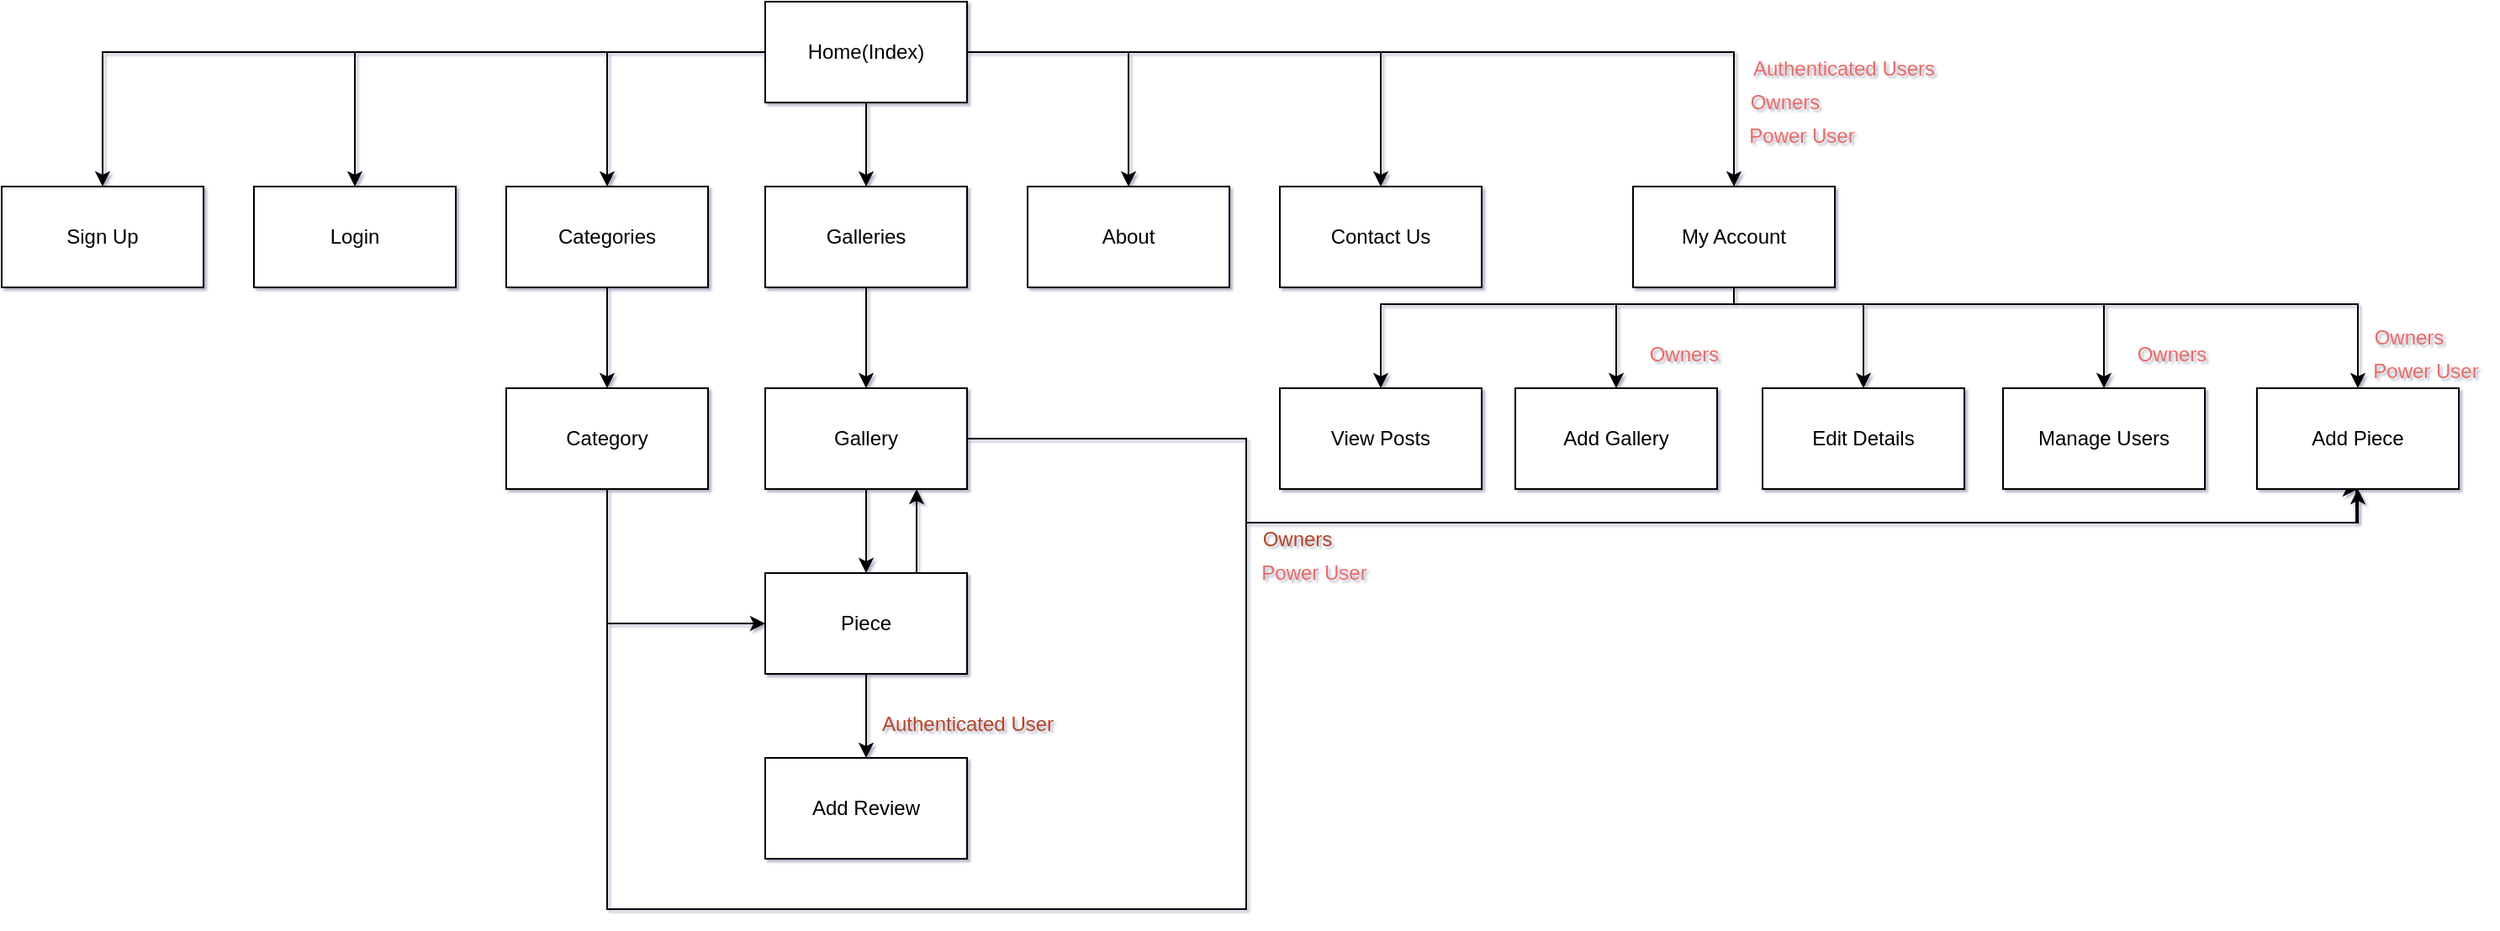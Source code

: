 <mxfile version="16.6.2" type="github">
  <diagram id="zOlCcA-92T-VcKjqOryV" name="Page-1">
    <mxGraphModel dx="2034" dy="752" grid="1" gridSize="10" guides="1" tooltips="1" connect="1" arrows="1" fold="1" page="0" pageScale="1" pageWidth="827" pageHeight="1169" background="#ffffff" math="0" shadow="1">
      <root>
        <mxCell id="0" />
        <mxCell id="1" parent="0" />
        <mxCell id="s-o-5gXYuguMBwGhF1Fa-25" style="edgeStyle=orthogonalEdgeStyle;rounded=0;orthogonalLoop=1;jettySize=auto;html=1;exitX=0.5;exitY=1;exitDx=0;exitDy=0;entryX=0.5;entryY=0;entryDx=0;entryDy=0;" parent="1" source="s-o-5gXYuguMBwGhF1Fa-1" target="s-o-5gXYuguMBwGhF1Fa-12" edge="1">
          <mxGeometry relative="1" as="geometry" />
        </mxCell>
        <mxCell id="s-o-5gXYuguMBwGhF1Fa-26" style="edgeStyle=orthogonalEdgeStyle;rounded=0;orthogonalLoop=1;jettySize=auto;html=1;exitX=0;exitY=0.5;exitDx=0;exitDy=0;entryX=0.5;entryY=0;entryDx=0;entryDy=0;" parent="1" source="s-o-5gXYuguMBwGhF1Fa-1" target="s-o-5gXYuguMBwGhF1Fa-10" edge="1">
          <mxGeometry relative="1" as="geometry" />
        </mxCell>
        <mxCell id="s-o-5gXYuguMBwGhF1Fa-29" style="edgeStyle=orthogonalEdgeStyle;rounded=0;orthogonalLoop=1;jettySize=auto;html=1;entryX=0.5;entryY=0;entryDx=0;entryDy=0;" parent="1" source="s-o-5gXYuguMBwGhF1Fa-1" target="s-o-5gXYuguMBwGhF1Fa-2" edge="1">
          <mxGeometry relative="1" as="geometry" />
        </mxCell>
        <mxCell id="s-o-5gXYuguMBwGhF1Fa-30" style="edgeStyle=orthogonalEdgeStyle;rounded=0;orthogonalLoop=1;jettySize=auto;html=1;entryX=0.5;entryY=0;entryDx=0;entryDy=0;" parent="1" source="s-o-5gXYuguMBwGhF1Fa-1" target="s-o-5gXYuguMBwGhF1Fa-4" edge="1">
          <mxGeometry relative="1" as="geometry" />
        </mxCell>
        <mxCell id="s-o-5gXYuguMBwGhF1Fa-31" style="edgeStyle=orthogonalEdgeStyle;rounded=0;orthogonalLoop=1;jettySize=auto;html=1;entryX=0.5;entryY=0;entryDx=0;entryDy=0;" parent="1" source="s-o-5gXYuguMBwGhF1Fa-1" target="s-o-5gXYuguMBwGhF1Fa-23" edge="1">
          <mxGeometry relative="1" as="geometry" />
        </mxCell>
        <mxCell id="s-o-5gXYuguMBwGhF1Fa-32" style="edgeStyle=orthogonalEdgeStyle;rounded=0;orthogonalLoop=1;jettySize=auto;html=1;entryX=0.5;entryY=0;entryDx=0;entryDy=0;" parent="1" source="s-o-5gXYuguMBwGhF1Fa-1" target="s-o-5gXYuguMBwGhF1Fa-3" edge="1">
          <mxGeometry relative="1" as="geometry" />
        </mxCell>
        <mxCell id="s-o-5gXYuguMBwGhF1Fa-33" style="edgeStyle=orthogonalEdgeStyle;rounded=0;orthogonalLoop=1;jettySize=auto;html=1;entryX=0.5;entryY=0;entryDx=0;entryDy=0;" parent="1" source="s-o-5gXYuguMBwGhF1Fa-1" target="s-o-5gXYuguMBwGhF1Fa-24" edge="1">
          <mxGeometry relative="1" as="geometry" />
        </mxCell>
        <mxCell id="s-o-5gXYuguMBwGhF1Fa-1" value="Home(Index)" style="rounded=0;whiteSpace=wrap;html=1;" parent="1" vertex="1">
          <mxGeometry x="354" y="10" width="120" height="60" as="geometry" />
        </mxCell>
        <mxCell id="s-o-5gXYuguMBwGhF1Fa-2" value="Login" style="rounded=0;whiteSpace=wrap;html=1;" parent="1" vertex="1">
          <mxGeometry x="50" y="120" width="120" height="60" as="geometry" />
        </mxCell>
        <mxCell id="s-o-5gXYuguMBwGhF1Fa-34" style="edgeStyle=orthogonalEdgeStyle;rounded=0;orthogonalLoop=1;jettySize=auto;html=1;entryX=0.5;entryY=0;entryDx=0;entryDy=0;" parent="1" target="s-o-5gXYuguMBwGhF1Fa-8" edge="1">
          <mxGeometry relative="1" as="geometry">
            <mxPoint x="910" y="190" as="sourcePoint" />
            <Array as="points">
              <mxPoint x="870" y="190" />
              <mxPoint x="1150" y="190" />
            </Array>
          </mxGeometry>
        </mxCell>
        <mxCell id="s-o-5gXYuguMBwGhF1Fa-35" style="edgeStyle=orthogonalEdgeStyle;rounded=0;orthogonalLoop=1;jettySize=auto;html=1;entryX=0.5;entryY=0;entryDx=0;entryDy=0;" parent="1" source="s-o-5gXYuguMBwGhF1Fa-3" target="s-o-5gXYuguMBwGhF1Fa-9" edge="1">
          <mxGeometry relative="1" as="geometry">
            <Array as="points">
              <mxPoint x="930" y="190" />
              <mxPoint x="1007" y="190" />
            </Array>
          </mxGeometry>
        </mxCell>
        <mxCell id="s-o-5gXYuguMBwGhF1Fa-36" style="edgeStyle=orthogonalEdgeStyle;rounded=0;orthogonalLoop=1;jettySize=auto;html=1;entryX=0.5;entryY=0;entryDx=0;entryDy=0;" parent="1" source="s-o-5gXYuguMBwGhF1Fa-3" target="s-o-5gXYuguMBwGhF1Fa-7" edge="1">
          <mxGeometry relative="1" as="geometry">
            <Array as="points">
              <mxPoint x="780" y="190" />
              <mxPoint x="570" y="190" />
            </Array>
          </mxGeometry>
        </mxCell>
        <mxCell id="s-o-5gXYuguMBwGhF1Fa-37" style="edgeStyle=orthogonalEdgeStyle;rounded=0;orthogonalLoop=1;jettySize=auto;html=1;entryX=0.5;entryY=0;entryDx=0;entryDy=0;" parent="1" source="s-o-5gXYuguMBwGhF1Fa-3" target="s-o-5gXYuguMBwGhF1Fa-5" edge="1">
          <mxGeometry relative="1" as="geometry">
            <Array as="points">
              <mxPoint x="780" y="190" />
              <mxPoint x="1000" y="190" />
            </Array>
          </mxGeometry>
        </mxCell>
        <mxCell id="8t-ISdGKPEdPAOQoRQgy-18" style="edgeStyle=orthogonalEdgeStyle;rounded=0;orthogonalLoop=1;jettySize=auto;html=1;fontColor=#EA6B66;" parent="1" source="s-o-5gXYuguMBwGhF1Fa-3" target="8t-ISdGKPEdPAOQoRQgy-17" edge="1">
          <mxGeometry relative="1" as="geometry">
            <Array as="points">
              <mxPoint x="930" y="190" />
              <mxPoint x="1301" y="190" />
            </Array>
          </mxGeometry>
        </mxCell>
        <mxCell id="s-o-5gXYuguMBwGhF1Fa-3" value="&lt;div&gt;My Account&lt;/div&gt;" style="rounded=0;whiteSpace=wrap;html=1;" parent="1" vertex="1">
          <mxGeometry x="870" y="120" width="120" height="60" as="geometry" />
        </mxCell>
        <mxCell id="s-o-5gXYuguMBwGhF1Fa-4" value="Sign Up" style="rounded=0;whiteSpace=wrap;html=1;" parent="1" vertex="1">
          <mxGeometry x="-100" y="120" width="120" height="60" as="geometry" />
        </mxCell>
        <mxCell id="s-o-5gXYuguMBwGhF1Fa-5" value="Add Gallery" style="rounded=0;whiteSpace=wrap;html=1;" parent="1" vertex="1">
          <mxGeometry x="800" y="240" width="120" height="60" as="geometry" />
        </mxCell>
        <mxCell id="s-o-5gXYuguMBwGhF1Fa-7" value="View Posts" style="rounded=0;whiteSpace=wrap;html=1;" parent="1" vertex="1">
          <mxGeometry x="660" y="240" width="120" height="60" as="geometry" />
        </mxCell>
        <mxCell id="s-o-5gXYuguMBwGhF1Fa-8" value="Manage Users" style="rounded=0;whiteSpace=wrap;html=1;" parent="1" vertex="1">
          <mxGeometry x="1090" y="240" width="120" height="60" as="geometry" />
        </mxCell>
        <mxCell id="s-o-5gXYuguMBwGhF1Fa-9" value="Edit Details" style="rounded=0;whiteSpace=wrap;html=1;" parent="1" vertex="1">
          <mxGeometry x="947" y="240" width="120" height="60" as="geometry" />
        </mxCell>
        <mxCell id="s-o-5gXYuguMBwGhF1Fa-19" style="edgeStyle=orthogonalEdgeStyle;rounded=0;orthogonalLoop=1;jettySize=auto;html=1;exitX=0.5;exitY=1;exitDx=0;exitDy=0;entryX=0.5;entryY=0;entryDx=0;entryDy=0;" parent="1" source="s-o-5gXYuguMBwGhF1Fa-10" target="s-o-5gXYuguMBwGhF1Fa-11" edge="1">
          <mxGeometry relative="1" as="geometry" />
        </mxCell>
        <mxCell id="s-o-5gXYuguMBwGhF1Fa-10" value="Categories" style="rounded=0;whiteSpace=wrap;html=1;" parent="1" vertex="1">
          <mxGeometry x="200" y="120" width="120" height="60" as="geometry" />
        </mxCell>
        <mxCell id="s-o-5gXYuguMBwGhF1Fa-20" style="edgeStyle=orthogonalEdgeStyle;rounded=0;orthogonalLoop=1;jettySize=auto;html=1;exitX=0.5;exitY=1;exitDx=0;exitDy=0;entryX=0;entryY=0.5;entryDx=0;entryDy=0;" parent="1" source="s-o-5gXYuguMBwGhF1Fa-11" target="s-o-5gXYuguMBwGhF1Fa-15" edge="1">
          <mxGeometry relative="1" as="geometry" />
        </mxCell>
        <mxCell id="UZjnCMG_GPCGbymdwlXW-1" style="edgeStyle=orthogonalEdgeStyle;rounded=0;orthogonalLoop=1;jettySize=auto;html=1;entryX=0.5;entryY=1;entryDx=0;entryDy=0;fontColor=#000000;" edge="1" parent="1" source="s-o-5gXYuguMBwGhF1Fa-11" target="8t-ISdGKPEdPAOQoRQgy-17">
          <mxGeometry relative="1" as="geometry">
            <Array as="points">
              <mxPoint x="260" y="550" />
              <mxPoint x="640" y="550" />
              <mxPoint x="640" y="320" />
              <mxPoint x="1301" y="320" />
            </Array>
          </mxGeometry>
        </mxCell>
        <mxCell id="s-o-5gXYuguMBwGhF1Fa-11" value="Category" style="rounded=0;whiteSpace=wrap;html=1;" parent="1" vertex="1">
          <mxGeometry x="200" y="240" width="120" height="60" as="geometry" />
        </mxCell>
        <mxCell id="s-o-5gXYuguMBwGhF1Fa-14" value="" style="edgeStyle=orthogonalEdgeStyle;rounded=0;orthogonalLoop=1;jettySize=auto;html=1;" parent="1" source="s-o-5gXYuguMBwGhF1Fa-12" target="s-o-5gXYuguMBwGhF1Fa-13" edge="1">
          <mxGeometry relative="1" as="geometry" />
        </mxCell>
        <mxCell id="s-o-5gXYuguMBwGhF1Fa-12" value="Galleries" style="rounded=0;whiteSpace=wrap;html=1;" parent="1" vertex="1">
          <mxGeometry x="354" y="120" width="120" height="60" as="geometry" />
        </mxCell>
        <mxCell id="s-o-5gXYuguMBwGhF1Fa-18" style="edgeStyle=orthogonalEdgeStyle;rounded=0;orthogonalLoop=1;jettySize=auto;html=1;exitX=0.5;exitY=1;exitDx=0;exitDy=0;" parent="1" source="s-o-5gXYuguMBwGhF1Fa-13" target="s-o-5gXYuguMBwGhF1Fa-15" edge="1">
          <mxGeometry relative="1" as="geometry" />
        </mxCell>
        <mxCell id="8t-ISdGKPEdPAOQoRQgy-4" style="edgeStyle=orthogonalEdgeStyle;rounded=0;orthogonalLoop=1;jettySize=auto;html=1;exitX=1;exitY=0.5;exitDx=0;exitDy=0;entryX=0.5;entryY=1;entryDx=0;entryDy=0;" parent="1" source="s-o-5gXYuguMBwGhF1Fa-13" target="8t-ISdGKPEdPAOQoRQgy-17" edge="1">
          <mxGeometry relative="1" as="geometry">
            <mxPoint x="560" y="520" as="targetPoint" />
            <Array as="points">
              <mxPoint x="640" y="270" />
              <mxPoint x="640" y="320" />
              <mxPoint x="1300" y="320" />
              <mxPoint x="1300" y="300" />
            </Array>
          </mxGeometry>
        </mxCell>
        <mxCell id="s-o-5gXYuguMBwGhF1Fa-13" value="Gallery" style="rounded=0;whiteSpace=wrap;html=1;" parent="1" vertex="1">
          <mxGeometry x="354" y="240" width="120" height="60" as="geometry" />
        </mxCell>
        <mxCell id="s-o-5gXYuguMBwGhF1Fa-17" value="" style="edgeStyle=orthogonalEdgeStyle;rounded=0;orthogonalLoop=1;jettySize=auto;html=1;" parent="1" source="s-o-5gXYuguMBwGhF1Fa-15" target="s-o-5gXYuguMBwGhF1Fa-16" edge="1">
          <mxGeometry relative="1" as="geometry" />
        </mxCell>
        <mxCell id="UZjnCMG_GPCGbymdwlXW-5" style="edgeStyle=orthogonalEdgeStyle;rounded=0;orthogonalLoop=1;jettySize=auto;html=1;entryX=0.75;entryY=1;entryDx=0;entryDy=0;fontColor=#000000;exitX=0.75;exitY=0;exitDx=0;exitDy=0;" edge="1" parent="1" source="s-o-5gXYuguMBwGhF1Fa-15" target="s-o-5gXYuguMBwGhF1Fa-13">
          <mxGeometry relative="1" as="geometry" />
        </mxCell>
        <mxCell id="s-o-5gXYuguMBwGhF1Fa-15" value="Piece" style="rounded=0;whiteSpace=wrap;html=1;" parent="1" vertex="1">
          <mxGeometry x="354" y="350" width="120" height="60" as="geometry" />
        </mxCell>
        <mxCell id="s-o-5gXYuguMBwGhF1Fa-16" value="Add Review" style="rounded=0;whiteSpace=wrap;html=1;" parent="1" vertex="1">
          <mxGeometry x="354" y="460" width="120" height="60" as="geometry" />
        </mxCell>
        <mxCell id="s-o-5gXYuguMBwGhF1Fa-23" value="About" style="rounded=0;whiteSpace=wrap;html=1;" parent="1" vertex="1">
          <mxGeometry x="510" y="120" width="120" height="60" as="geometry" />
        </mxCell>
        <mxCell id="s-o-5gXYuguMBwGhF1Fa-24" value="Contact Us" style="rounded=0;whiteSpace=wrap;html=1;" parent="1" vertex="1">
          <mxGeometry x="660" y="120" width="120" height="60" as="geometry" />
        </mxCell>
        <mxCell id="8t-ISdGKPEdPAOQoRQgy-1" style="edgeStyle=orthogonalEdgeStyle;rounded=0;orthogonalLoop=1;jettySize=auto;html=1;exitX=0.5;exitY=1;exitDx=0;exitDy=0;" parent="1" source="s-o-5gXYuguMBwGhF1Fa-5" target="s-o-5gXYuguMBwGhF1Fa-5" edge="1">
          <mxGeometry relative="1" as="geometry" />
        </mxCell>
        <mxCell id="8t-ISdGKPEdPAOQoRQgy-5" value="&lt;font color=&quot;#EA6B66&quot;&gt;Authenticated Users&lt;/font&gt;" style="text;html=1;resizable=0;autosize=1;align=center;verticalAlign=middle;points=[];fillColor=none;strokeColor=none;rounded=0;" parent="1" vertex="1">
          <mxGeometry x="930" y="40" width="130" height="20" as="geometry" />
        </mxCell>
        <mxCell id="8t-ISdGKPEdPAOQoRQgy-6" value="&lt;font&gt;Authenticated User&lt;/font&gt;" style="text;html=1;resizable=0;autosize=1;align=center;verticalAlign=middle;points=[];fillColor=none;strokeColor=none;rounded=0;fontColor=#B44525;" parent="1" vertex="1">
          <mxGeometry x="414" y="430" width="120" height="20" as="geometry" />
        </mxCell>
        <mxCell id="8t-ISdGKPEdPAOQoRQgy-7" value="&lt;font color=&quot;#EA6B66&quot;&gt;Owners&lt;/font&gt;" style="text;html=1;resizable=0;autosize=1;align=center;verticalAlign=middle;points=[];fillColor=none;strokeColor=none;rounded=0;" parent="1" vertex="1">
          <mxGeometry x="870" y="210" width="60" height="20" as="geometry" />
        </mxCell>
        <mxCell id="8t-ISdGKPEdPAOQoRQgy-12" value="&lt;font color=&quot;#EA6B66&quot;&gt;Owners&lt;/font&gt;" style="text;html=1;resizable=0;autosize=1;align=center;verticalAlign=middle;points=[];fillColor=none;strokeColor=none;rounded=0;" parent="1" vertex="1">
          <mxGeometry x="1301" y="200" width="60" height="20" as="geometry" />
        </mxCell>
        <mxCell id="8t-ISdGKPEdPAOQoRQgy-13" value="&lt;font color=&quot;#EA6B66&quot;&gt;Power User&lt;/font&gt;" style="text;html=1;resizable=0;autosize=1;align=center;verticalAlign=middle;points=[];fillColor=none;strokeColor=none;rounded=0;" parent="1" vertex="1">
          <mxGeometry x="1301" y="220" width="80" height="20" as="geometry" />
        </mxCell>
        <mxCell id="8t-ISdGKPEdPAOQoRQgy-14" value="&lt;font color=&quot;#EA6B66&quot;&gt;Owners&lt;/font&gt;" style="text;html=1;resizable=0;autosize=1;align=center;verticalAlign=middle;points=[];fillColor=none;strokeColor=none;rounded=0;" parent="1" vertex="1">
          <mxGeometry x="1160" y="210" width="60" height="20" as="geometry" />
        </mxCell>
        <mxCell id="8t-ISdGKPEdPAOQoRQgy-17" value="&lt;span style=&quot;background-color: rgb(255 , 255 , 255)&quot;&gt;Add Piece&lt;/span&gt;" style="rounded=0;whiteSpace=wrap;html=1;fontColor=#000000;strokeColor=#000000;fillColor=#FFFFFF;" parent="1" vertex="1">
          <mxGeometry x="1241" y="240" width="120" height="60" as="geometry" />
        </mxCell>
        <mxCell id="8t-ISdGKPEdPAOQoRQgy-19" value="&lt;font&gt;Owners&lt;/font&gt;" style="text;html=1;resizable=0;autosize=1;align=center;verticalAlign=middle;points=[];fillColor=none;strokeColor=none;rounded=0;fontColor=#B44525;" parent="1" vertex="1">
          <mxGeometry x="640" y="320" width="60" height="20" as="geometry" />
        </mxCell>
        <mxCell id="UZjnCMG_GPCGbymdwlXW-2" value="&lt;font color=&quot;#EA6B66&quot;&gt;Power User&lt;/font&gt;" style="text;html=1;resizable=0;autosize=1;align=center;verticalAlign=middle;points=[];fillColor=none;strokeColor=none;rounded=0;" vertex="1" parent="1">
          <mxGeometry x="640" y="340" width="80" height="20" as="geometry" />
        </mxCell>
        <mxCell id="UZjnCMG_GPCGbymdwlXW-3" value="&lt;font color=&quot;#EA6B66&quot;&gt;Power User&lt;/font&gt;" style="text;html=1;resizable=0;autosize=1;align=center;verticalAlign=middle;points=[];fillColor=none;strokeColor=none;rounded=0;" vertex="1" parent="1">
          <mxGeometry x="930" y="80" width="80" height="20" as="geometry" />
        </mxCell>
        <mxCell id="UZjnCMG_GPCGbymdwlXW-4" value="&lt;font color=&quot;#EA6B66&quot;&gt;Owners&lt;/font&gt;" style="text;html=1;resizable=0;autosize=1;align=center;verticalAlign=middle;points=[];fillColor=none;strokeColor=none;rounded=0;" vertex="1" parent="1">
          <mxGeometry x="930" y="60" width="60" height="20" as="geometry" />
        </mxCell>
      </root>
    </mxGraphModel>
  </diagram>
</mxfile>
